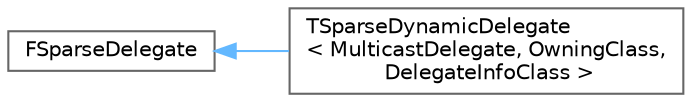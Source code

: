digraph "Graphical Class Hierarchy"
{
 // INTERACTIVE_SVG=YES
 // LATEX_PDF_SIZE
  bgcolor="transparent";
  edge [fontname=Helvetica,fontsize=10,labelfontname=Helvetica,labelfontsize=10];
  node [fontname=Helvetica,fontsize=10,shape=box,height=0.2,width=0.4];
  rankdir="LR";
  Node0 [id="Node000000",label="FSparseDelegate",height=0.2,width=0.4,color="grey40", fillcolor="white", style="filled",URL="$de/d32/structFSparseDelegate.html",tooltip="Base implementation for all sparse delegate types."];
  Node0 -> Node1 [id="edge5139_Node000000_Node000001",dir="back",color="steelblue1",style="solid",tooltip=" "];
  Node1 [id="Node000001",label="TSparseDynamicDelegate\l\< MulticastDelegate, OwningClass,\l DelegateInfoClass \>",height=0.2,width=0.4,color="grey40", fillcolor="white", style="filled",URL="$db/d28/structTSparseDynamicDelegate.html",tooltip="Sparse version of TBaseDynamicDelegate."];
}
